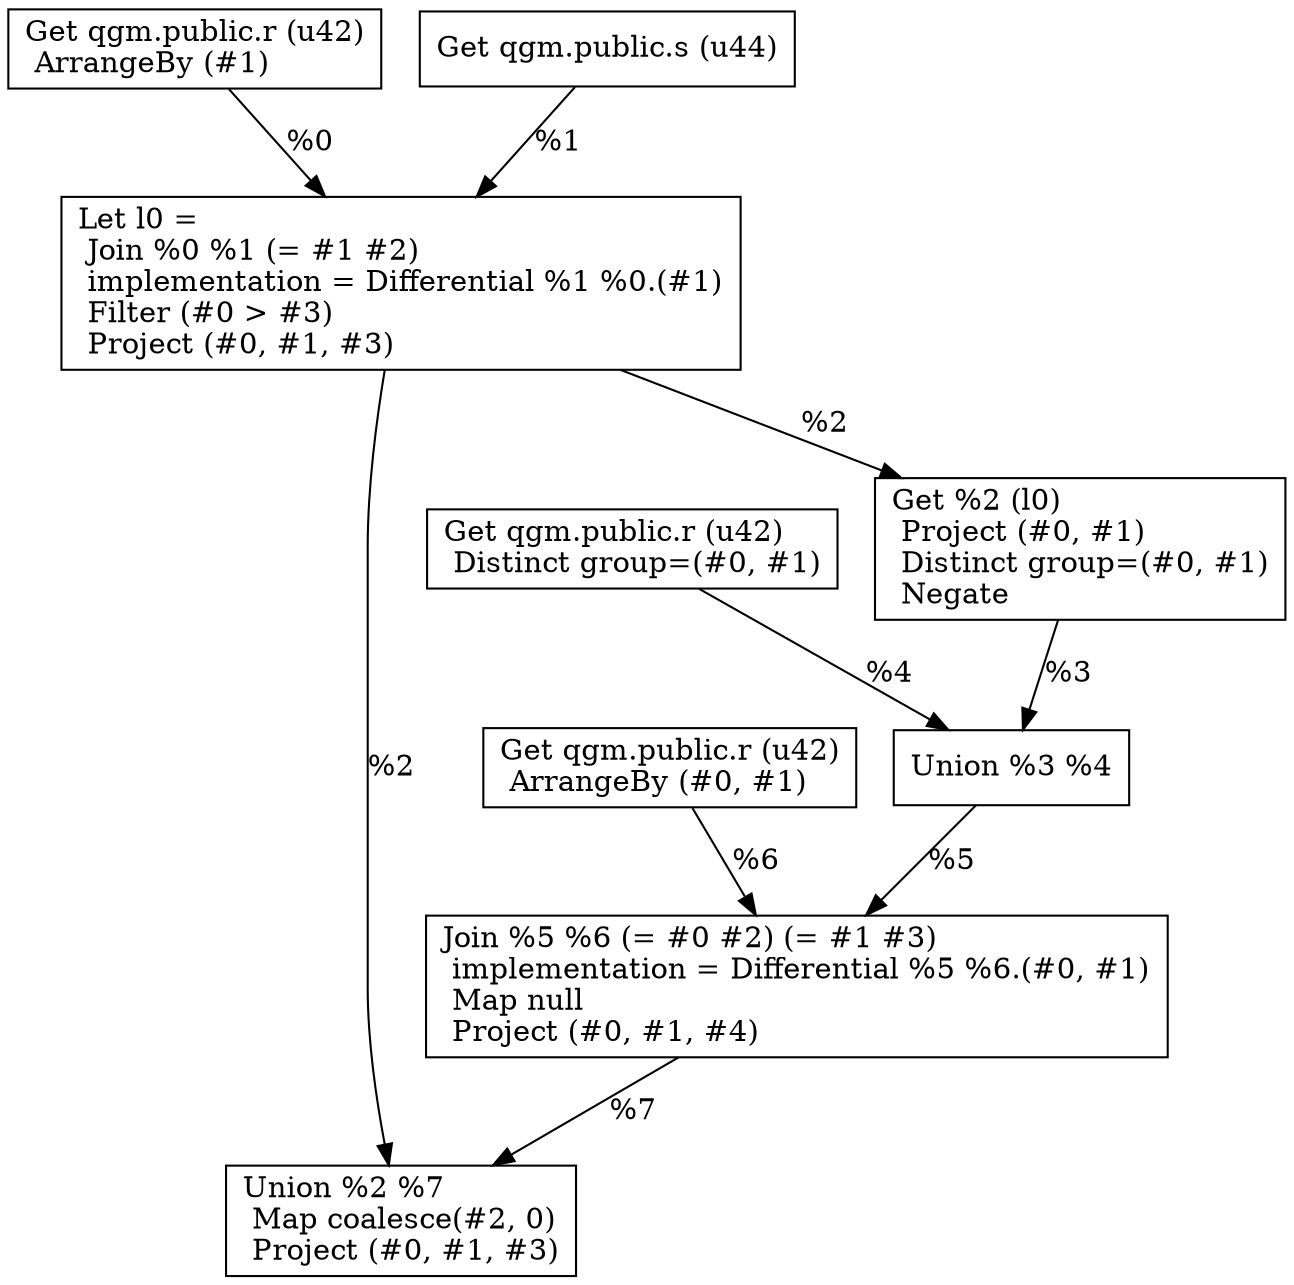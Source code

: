 digraph G {
    node0 [shape = record, label=" Get qgm.public.r (u42)\l ArrangeBy (#1)\l"]
    node1 [shape = record, label=" Get qgm.public.s (u44)\l"]
    node2 [shape = record, label="Let l0 =\l Join %0 %1 (= #1 #2)\l  implementation = Differential %1 %0.(#1)\l Filter (#0 \> #3)\l Project (#0, #1, #3)\l"]
    node3 [shape = record, label=" Get %2 (l0)\l Project (#0, #1)\l Distinct group=(#0, #1)\l Negate\l"]
    node4 [shape = record, label=" Get qgm.public.r (u42)\l Distinct group=(#0, #1)\l"]
    node5 [shape = record, label=" Union %3 %4\l"]
    node6 [shape = record, label=" Get qgm.public.r (u42)\l ArrangeBy (#0, #1)\l"]
    node7 [shape = record, label=" Join %5 %6 (= #0 #2) (= #1 #3)\l  implementation = Differential %5 %6.(#0, #1)\l Map null\l Project (#0, #1, #4)\l"]
    node8 [shape = record, label=" Union %2 %7\l Map coalesce(#2, 0)\l Project (#0, #1, #3)\l"]
    node2 -> node3 [label = "%2\l"]
    node0 -> node2 [label = "%0\l"]
    node3 -> node5 [label = "%3\l"]
    node5 -> node7 [label = "%5\l"]
    node4 -> node5 [label = "%4\l"]
    node1 -> node2 [label = "%1\l"]
    node7 -> node8 [label = "%7\l"]
    node6 -> node7 [label = "%6\l"]
    node2 -> node8 [label = "%2\l"]
}
